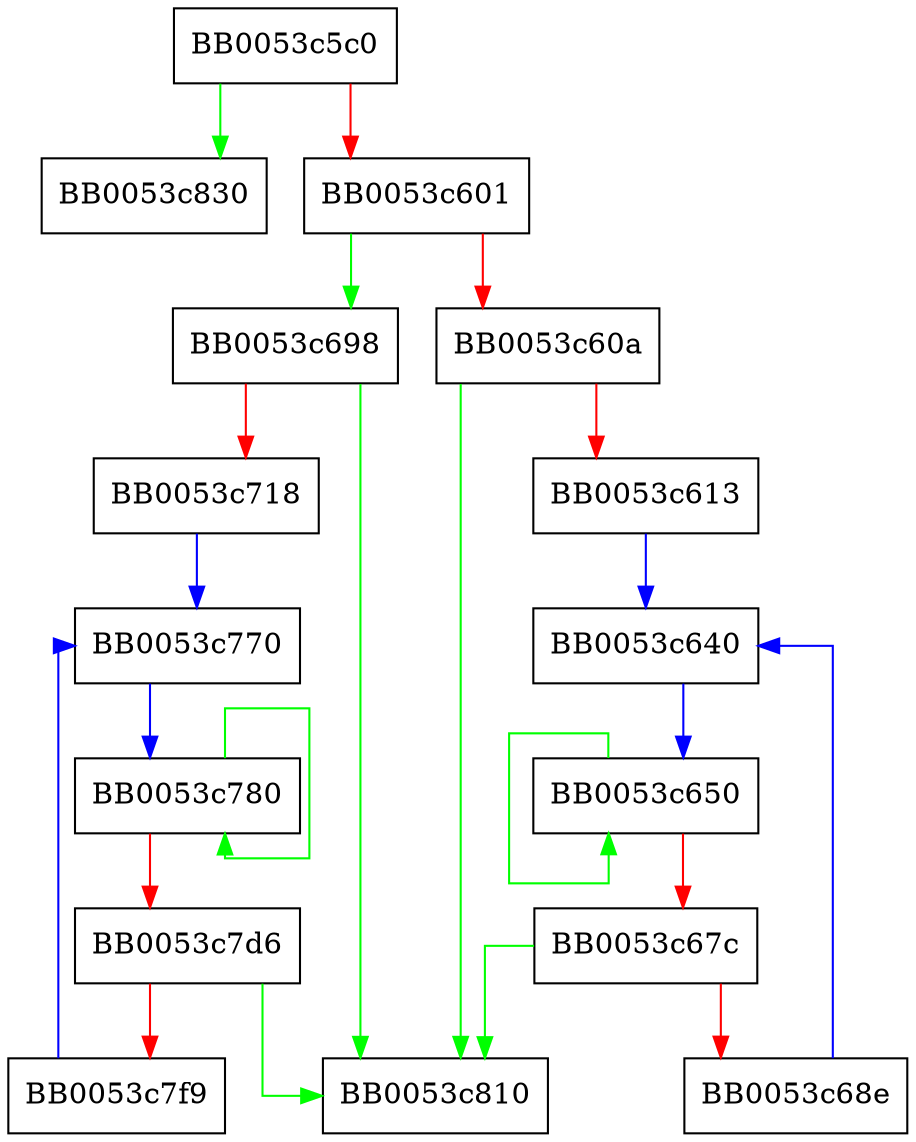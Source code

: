 digraph MOD_EXP_CTIME_COPY_FROM_PREBUF {
  node [shape="box"];
  graph [splines=ortho];
  BB0053c5c0 -> BB0053c830 [color="green"];
  BB0053c5c0 -> BB0053c601 [color="red"];
  BB0053c601 -> BB0053c698 [color="green"];
  BB0053c601 -> BB0053c60a [color="red"];
  BB0053c60a -> BB0053c810 [color="green"];
  BB0053c60a -> BB0053c613 [color="red"];
  BB0053c613 -> BB0053c640 [color="blue"];
  BB0053c640 -> BB0053c650 [color="blue"];
  BB0053c650 -> BB0053c650 [color="green"];
  BB0053c650 -> BB0053c67c [color="red"];
  BB0053c67c -> BB0053c810 [color="green"];
  BB0053c67c -> BB0053c68e [color="red"];
  BB0053c68e -> BB0053c640 [color="blue"];
  BB0053c698 -> BB0053c810 [color="green"];
  BB0053c698 -> BB0053c718 [color="red"];
  BB0053c718 -> BB0053c770 [color="blue"];
  BB0053c770 -> BB0053c780 [color="blue"];
  BB0053c780 -> BB0053c780 [color="green"];
  BB0053c780 -> BB0053c7d6 [color="red"];
  BB0053c7d6 -> BB0053c810 [color="green"];
  BB0053c7d6 -> BB0053c7f9 [color="red"];
  BB0053c7f9 -> BB0053c770 [color="blue"];
}